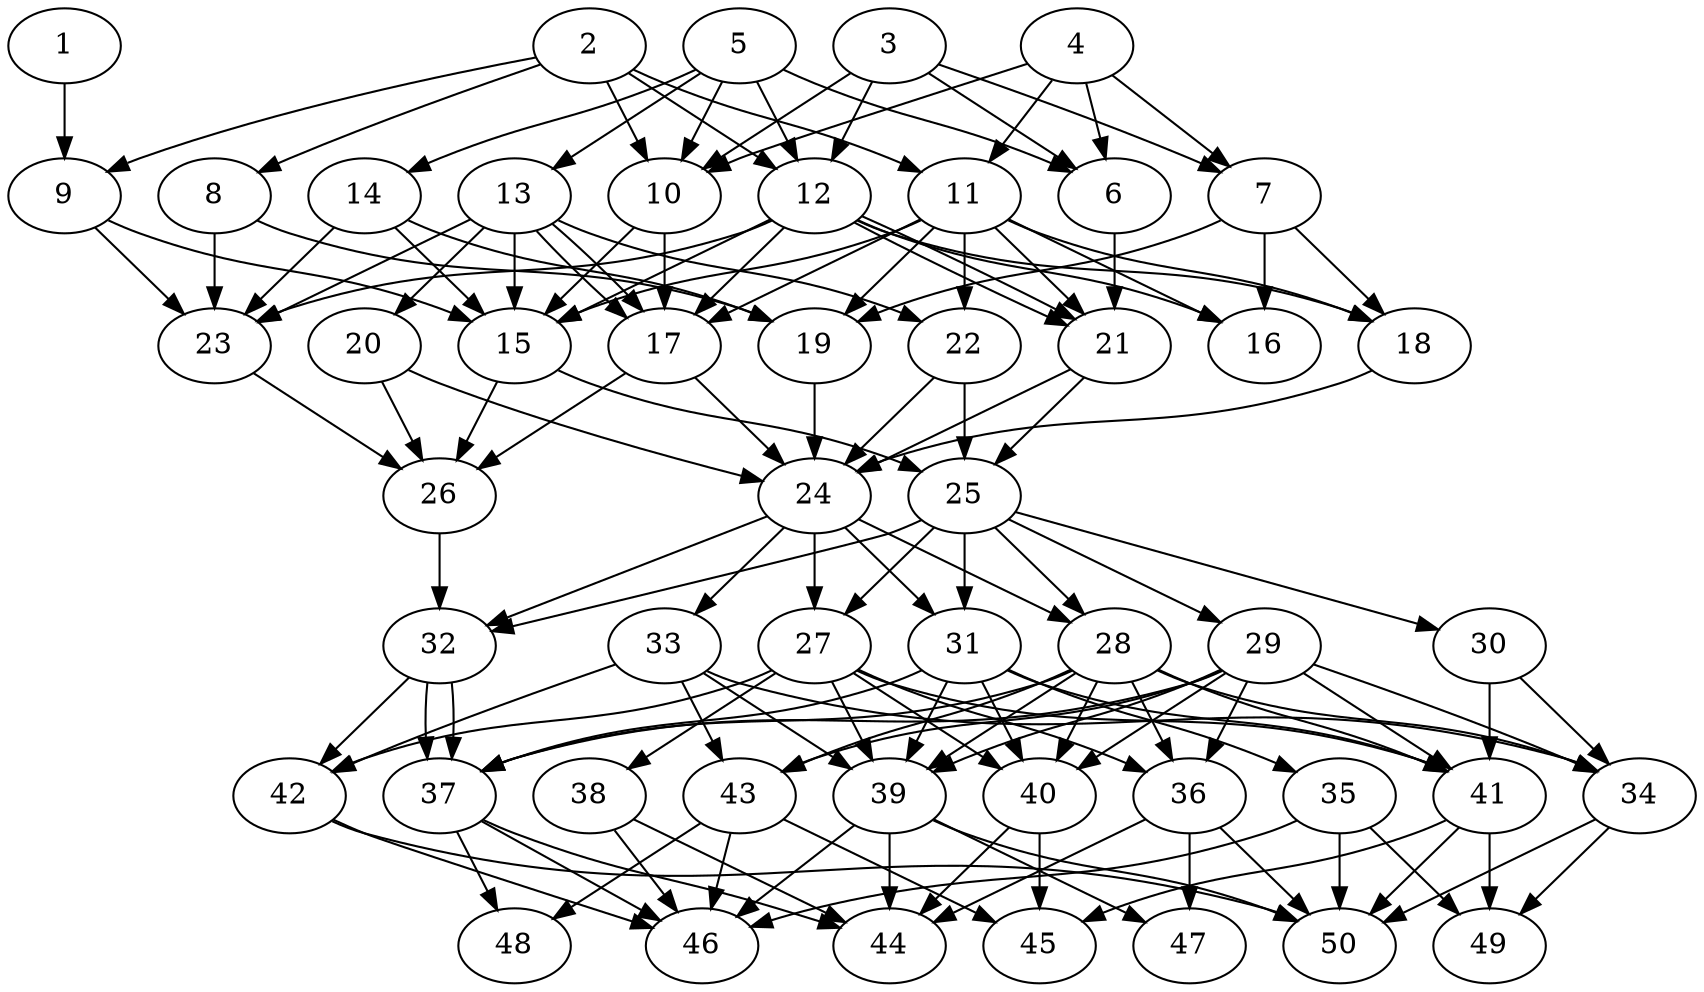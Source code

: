 // DAG automatically generated by daggen at Thu Oct  3 14:07:58 2019
// ./daggen --dot -n 50 --ccr 0.5 --fat 0.5 --regular 0.5 --density 0.7 --mindata 5242880 --maxdata 52428800 
digraph G {
  1 [size="79982592", alpha="0.12", expect_size="39991296"] 
  1 -> 9 [size ="39991296"]
  2 [size="44318720", alpha="0.14", expect_size="22159360"] 
  2 -> 8 [size ="22159360"]
  2 -> 9 [size ="22159360"]
  2 -> 10 [size ="22159360"]
  2 -> 11 [size ="22159360"]
  2 -> 12 [size ="22159360"]
  3 [size="34074624", alpha="0.11", expect_size="17037312"] 
  3 -> 6 [size ="17037312"]
  3 -> 7 [size ="17037312"]
  3 -> 10 [size ="17037312"]
  3 -> 12 [size ="17037312"]
  4 [size="77596672", alpha="0.02", expect_size="38798336"] 
  4 -> 6 [size ="38798336"]
  4 -> 7 [size ="38798336"]
  4 -> 10 [size ="38798336"]
  4 -> 11 [size ="38798336"]
  5 [size="27318272", alpha="0.13", expect_size="13659136"] 
  5 -> 6 [size ="13659136"]
  5 -> 10 [size ="13659136"]
  5 -> 12 [size ="13659136"]
  5 -> 13 [size ="13659136"]
  5 -> 14 [size ="13659136"]
  6 [size="98310144", alpha="0.17", expect_size="49155072"] 
  6 -> 21 [size ="49155072"]
  7 [size="79251456", alpha="0.16", expect_size="39625728"] 
  7 -> 16 [size ="39625728"]
  7 -> 18 [size ="39625728"]
  7 -> 19 [size ="39625728"]
  8 [size="22548480", alpha="0.00", expect_size="11274240"] 
  8 -> 19 [size ="11274240"]
  8 -> 23 [size ="11274240"]
  9 [size="47196160", alpha="0.18", expect_size="23598080"] 
  9 -> 15 [size ="23598080"]
  9 -> 23 [size ="23598080"]
  10 [size="50601984", alpha="0.17", expect_size="25300992"] 
  10 -> 15 [size ="25300992"]
  10 -> 17 [size ="25300992"]
  11 [size="28733440", alpha="0.17", expect_size="14366720"] 
  11 -> 15 [size ="14366720"]
  11 -> 16 [size ="14366720"]
  11 -> 17 [size ="14366720"]
  11 -> 18 [size ="14366720"]
  11 -> 19 [size ="14366720"]
  11 -> 21 [size ="14366720"]
  11 -> 22 [size ="14366720"]
  12 [size="85702656", alpha="0.04", expect_size="42851328"] 
  12 -> 15 [size ="42851328"]
  12 -> 16 [size ="42851328"]
  12 -> 17 [size ="42851328"]
  12 -> 18 [size ="42851328"]
  12 -> 21 [size ="42851328"]
  12 -> 21 [size ="42851328"]
  12 -> 23 [size ="42851328"]
  13 [size="56741888", alpha="0.07", expect_size="28370944"] 
  13 -> 15 [size ="28370944"]
  13 -> 17 [size ="28370944"]
  13 -> 17 [size ="28370944"]
  13 -> 20 [size ="28370944"]
  13 -> 22 [size ="28370944"]
  13 -> 23 [size ="28370944"]
  14 [size="14434304", alpha="0.05", expect_size="7217152"] 
  14 -> 15 [size ="7217152"]
  14 -> 19 [size ="7217152"]
  14 -> 23 [size ="7217152"]
  15 [size="23822336", alpha="0.17", expect_size="11911168"] 
  15 -> 25 [size ="11911168"]
  15 -> 26 [size ="11911168"]
  16 [size="86415360", alpha="0.17", expect_size="43207680"] 
  17 [size="70936576", alpha="0.18", expect_size="35468288"] 
  17 -> 24 [size ="35468288"]
  17 -> 26 [size ="35468288"]
  18 [size="50776064", alpha="0.09", expect_size="25388032"] 
  18 -> 24 [size ="25388032"]
  19 [size="52090880", alpha="0.15", expect_size="26045440"] 
  19 -> 24 [size ="26045440"]
  20 [size="41103360", alpha="0.14", expect_size="20551680"] 
  20 -> 24 [size ="20551680"]
  20 -> 26 [size ="20551680"]
  21 [size="27504640", alpha="0.08", expect_size="13752320"] 
  21 -> 24 [size ="13752320"]
  21 -> 25 [size ="13752320"]
  22 [size="15183872", alpha="0.10", expect_size="7591936"] 
  22 -> 24 [size ="7591936"]
  22 -> 25 [size ="7591936"]
  23 [size="33517568", alpha="0.16", expect_size="16758784"] 
  23 -> 26 [size ="16758784"]
  24 [size="64964608", alpha="0.17", expect_size="32482304"] 
  24 -> 27 [size ="32482304"]
  24 -> 28 [size ="32482304"]
  24 -> 31 [size ="32482304"]
  24 -> 32 [size ="32482304"]
  24 -> 33 [size ="32482304"]
  25 [size="89126912", alpha="0.01", expect_size="44563456"] 
  25 -> 27 [size ="44563456"]
  25 -> 28 [size ="44563456"]
  25 -> 29 [size ="44563456"]
  25 -> 30 [size ="44563456"]
  25 -> 31 [size ="44563456"]
  25 -> 32 [size ="44563456"]
  26 [size="73244672", alpha="0.03", expect_size="36622336"] 
  26 -> 32 [size ="36622336"]
  27 [size="60827648", alpha="0.00", expect_size="30413824"] 
  27 -> 36 [size ="30413824"]
  27 -> 38 [size ="30413824"]
  27 -> 39 [size ="30413824"]
  27 -> 40 [size ="30413824"]
  27 -> 41 [size ="30413824"]
  27 -> 42 [size ="30413824"]
  28 [size="52191232", alpha="0.00", expect_size="26095616"] 
  28 -> 34 [size ="26095616"]
  28 -> 36 [size ="26095616"]
  28 -> 37 [size ="26095616"]
  28 -> 39 [size ="26095616"]
  28 -> 40 [size ="26095616"]
  28 -> 41 [size ="26095616"]
  28 -> 43 [size ="26095616"]
  29 [size="92336128", alpha="0.08", expect_size="46168064"] 
  29 -> 34 [size ="46168064"]
  29 -> 36 [size ="46168064"]
  29 -> 37 [size ="46168064"]
  29 -> 39 [size ="46168064"]
  29 -> 40 [size ="46168064"]
  29 -> 41 [size ="46168064"]
  29 -> 43 [size ="46168064"]
  30 [size="68896768", alpha="0.04", expect_size="34448384"] 
  30 -> 34 [size ="34448384"]
  30 -> 41 [size ="34448384"]
  31 [size="42479616", alpha="0.04", expect_size="21239808"] 
  31 -> 35 [size ="21239808"]
  31 -> 37 [size ="21239808"]
  31 -> 39 [size ="21239808"]
  31 -> 40 [size ="21239808"]
  31 -> 41 [size ="21239808"]
  32 [size="82581504", alpha="0.20", expect_size="41290752"] 
  32 -> 37 [size ="41290752"]
  32 -> 37 [size ="41290752"]
  32 -> 42 [size ="41290752"]
  33 [size="34293760", alpha="0.05", expect_size="17146880"] 
  33 -> 34 [size ="17146880"]
  33 -> 39 [size ="17146880"]
  33 -> 42 [size ="17146880"]
  33 -> 43 [size ="17146880"]
  34 [size="15579136", alpha="0.12", expect_size="7789568"] 
  34 -> 49 [size ="7789568"]
  34 -> 50 [size ="7789568"]
  35 [size="93546496", alpha="0.01", expect_size="46773248"] 
  35 -> 46 [size ="46773248"]
  35 -> 49 [size ="46773248"]
  35 -> 50 [size ="46773248"]
  36 [size="96286720", alpha="0.07", expect_size="48143360"] 
  36 -> 44 [size ="48143360"]
  36 -> 47 [size ="48143360"]
  36 -> 50 [size ="48143360"]
  37 [size="17254400", alpha="0.05", expect_size="8627200"] 
  37 -> 44 [size ="8627200"]
  37 -> 46 [size ="8627200"]
  37 -> 48 [size ="8627200"]
  38 [size="19587072", alpha="0.12", expect_size="9793536"] 
  38 -> 44 [size ="9793536"]
  38 -> 46 [size ="9793536"]
  39 [size="20979712", alpha="0.08", expect_size="10489856"] 
  39 -> 44 [size ="10489856"]
  39 -> 46 [size ="10489856"]
  39 -> 47 [size ="10489856"]
  39 -> 50 [size ="10489856"]
  40 [size="58142720", alpha="0.10", expect_size="29071360"] 
  40 -> 44 [size ="29071360"]
  40 -> 45 [size ="29071360"]
  41 [size="76818432", alpha="0.15", expect_size="38409216"] 
  41 -> 45 [size ="38409216"]
  41 -> 49 [size ="38409216"]
  41 -> 50 [size ="38409216"]
  42 [size="95260672", alpha="0.02", expect_size="47630336"] 
  42 -> 46 [size ="47630336"]
  42 -> 50 [size ="47630336"]
  43 [size="94312448", alpha="0.14", expect_size="47156224"] 
  43 -> 45 [size ="47156224"]
  43 -> 46 [size ="47156224"]
  43 -> 48 [size ="47156224"]
  44 [size="25860096", alpha="0.17", expect_size="12930048"] 
  45 [size="82599936", alpha="0.17", expect_size="41299968"] 
  46 [size="89122816", alpha="0.10", expect_size="44561408"] 
  47 [size="26990592", alpha="0.13", expect_size="13495296"] 
  48 [size="51025920", alpha="0.06", expect_size="25512960"] 
  49 [size="12775424", alpha="0.16", expect_size="6387712"] 
  50 [size="48216064", alpha="0.18", expect_size="24108032"] 
}
